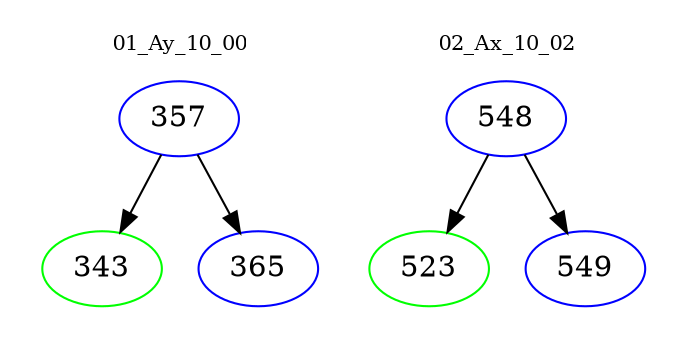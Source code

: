 digraph{
subgraph cluster_0 {
color = white
label = "01_Ay_10_00";
fontsize=10;
T0_357 [label="357", color="blue"]
T0_357 -> T0_343 [color="black"]
T0_343 [label="343", color="green"]
T0_357 -> T0_365 [color="black"]
T0_365 [label="365", color="blue"]
}
subgraph cluster_1 {
color = white
label = "02_Ax_10_02";
fontsize=10;
T1_548 [label="548", color="blue"]
T1_548 -> T1_523 [color="black"]
T1_523 [label="523", color="green"]
T1_548 -> T1_549 [color="black"]
T1_549 [label="549", color="blue"]
}
}
